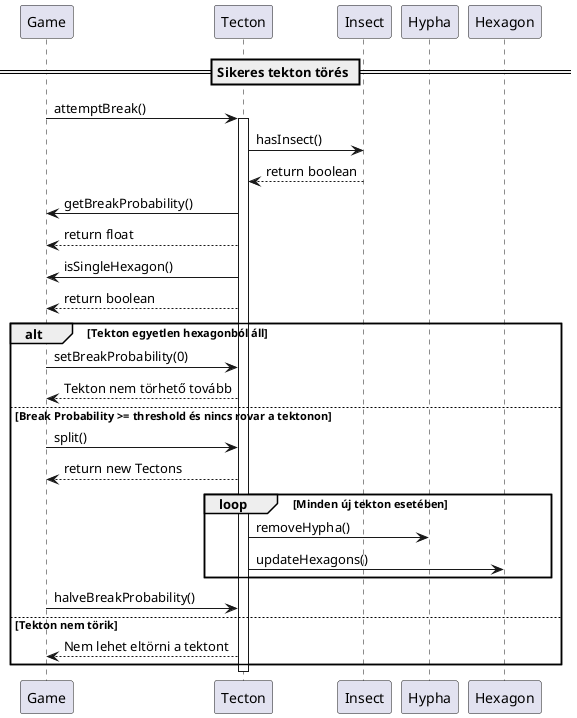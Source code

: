 @startuml
== Sikeres tekton törés ==

participant Game
participant Tecton
participant Insect
participant Hypha
participant Hexagon

Game -> Tecton: attemptBreak()
activate Tecton

Tecton -> Insect: hasInsect()
Insect --> Tecton: return boolean

Tecton -> Game: getBreakProbability()
Tecton --> Game: return float

Tecton -> Game: isSingleHexagon()
Tecton --> Game: return boolean

alt Tekton egyetlen hexagonból áll
    Game -> Tecton: setBreakProbability(0)
    Tecton --> Game: Tekton nem törhető tovább
else Break Probability >= threshold és nincs rovar a tektonon
    Game -> Tecton: split()
    Tecton --> Game: return new Tectons
    
    loop Minden új tekton esetében 
        Tecton -> Hypha: removeHypha()
        Tecton -> Hexagon: updateHexagons()
    end
    Game -> Tecton: halveBreakProbability()
else Tekton nem törik 
    Tecton --> Game: Nem lehet eltörni a tektont 
end

deactivate Tecton
@enduml
